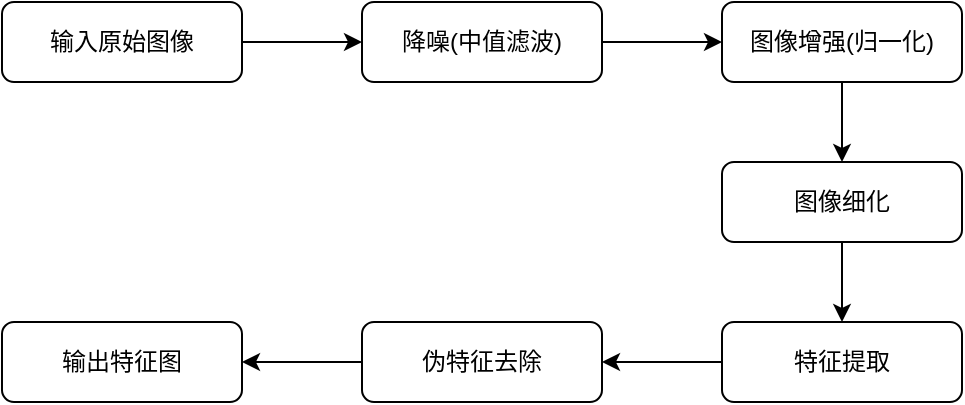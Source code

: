 <mxfile version="15.7.3" type="device"><diagram id="C5RBs43oDa-KdzZeNtuy" name="Page-1"><mxGraphModel dx="1038" dy="631" grid="1" gridSize="10" guides="1" tooltips="1" connect="1" arrows="1" fold="1" page="1" pageScale="1" pageWidth="827" pageHeight="1169" math="0" shadow="0"><root><mxCell id="WIyWlLk6GJQsqaUBKTNV-0"/><mxCell id="WIyWlLk6GJQsqaUBKTNV-1" parent="WIyWlLk6GJQsqaUBKTNV-0"/><mxCell id="l8MJ0XsJu2gK6tEL6n9y-7" value="" style="edgeStyle=orthogonalEdgeStyle;rounded=0;orthogonalLoop=1;jettySize=auto;html=1;" edge="1" parent="WIyWlLk6GJQsqaUBKTNV-1" source="WIyWlLk6GJQsqaUBKTNV-3" target="WIyWlLk6GJQsqaUBKTNV-7"><mxGeometry relative="1" as="geometry"/></mxCell><mxCell id="WIyWlLk6GJQsqaUBKTNV-3" value="输入原始图像" style="rounded=1;whiteSpace=wrap;html=1;fontSize=12;glass=0;strokeWidth=1;shadow=0;" parent="WIyWlLk6GJQsqaUBKTNV-1" vertex="1"><mxGeometry x="120" y="80" width="120" height="40" as="geometry"/></mxCell><mxCell id="l8MJ0XsJu2gK6tEL6n9y-8" value="" style="edgeStyle=orthogonalEdgeStyle;rounded=0;orthogonalLoop=1;jettySize=auto;html=1;" edge="1" parent="WIyWlLk6GJQsqaUBKTNV-1" source="WIyWlLk6GJQsqaUBKTNV-7" target="l8MJ0XsJu2gK6tEL6n9y-2"><mxGeometry relative="1" as="geometry"/></mxCell><mxCell id="WIyWlLk6GJQsqaUBKTNV-7" value="降噪(中值滤波)" style="rounded=1;whiteSpace=wrap;html=1;fontSize=12;glass=0;strokeWidth=1;shadow=0;" parent="WIyWlLk6GJQsqaUBKTNV-1" vertex="1"><mxGeometry x="300" y="80" width="120" height="40" as="geometry"/></mxCell><mxCell id="l8MJ0XsJu2gK6tEL6n9y-13" value="" style="edgeStyle=orthogonalEdgeStyle;rounded=0;orthogonalLoop=1;jettySize=auto;html=1;" edge="1" parent="WIyWlLk6GJQsqaUBKTNV-1" source="WIyWlLk6GJQsqaUBKTNV-11" target="WIyWlLk6GJQsqaUBKTNV-12"><mxGeometry relative="1" as="geometry"/></mxCell><mxCell id="WIyWlLk6GJQsqaUBKTNV-11" value="特征提取" style="rounded=1;whiteSpace=wrap;html=1;fontSize=12;glass=0;strokeWidth=1;shadow=0;" parent="WIyWlLk6GJQsqaUBKTNV-1" vertex="1"><mxGeometry x="480" y="240" width="120" height="40" as="geometry"/></mxCell><mxCell id="l8MJ0XsJu2gK6tEL6n9y-14" value="" style="edgeStyle=orthogonalEdgeStyle;rounded=0;orthogonalLoop=1;jettySize=auto;html=1;" edge="1" parent="WIyWlLk6GJQsqaUBKTNV-1" source="WIyWlLk6GJQsqaUBKTNV-12" target="l8MJ0XsJu2gK6tEL6n9y-10"><mxGeometry relative="1" as="geometry"/></mxCell><mxCell id="WIyWlLk6GJQsqaUBKTNV-12" value="伪特征去除" style="rounded=1;whiteSpace=wrap;html=1;fontSize=12;glass=0;strokeWidth=1;shadow=0;" parent="WIyWlLk6GJQsqaUBKTNV-1" vertex="1"><mxGeometry x="300" y="240" width="120" height="40" as="geometry"/></mxCell><mxCell id="l8MJ0XsJu2gK6tEL6n9y-11" value="" style="edgeStyle=orthogonalEdgeStyle;rounded=0;orthogonalLoop=1;jettySize=auto;html=1;" edge="1" parent="WIyWlLk6GJQsqaUBKTNV-1" source="l8MJ0XsJu2gK6tEL6n9y-2" target="l8MJ0XsJu2gK6tEL6n9y-4"><mxGeometry relative="1" as="geometry"/></mxCell><mxCell id="l8MJ0XsJu2gK6tEL6n9y-2" value="图像增强(归一化)" style="rounded=1;whiteSpace=wrap;html=1;" vertex="1" parent="WIyWlLk6GJQsqaUBKTNV-1"><mxGeometry x="480" y="80" width="120" height="40" as="geometry"/></mxCell><mxCell id="l8MJ0XsJu2gK6tEL6n9y-12" value="" style="edgeStyle=orthogonalEdgeStyle;rounded=0;orthogonalLoop=1;jettySize=auto;html=1;" edge="1" parent="WIyWlLk6GJQsqaUBKTNV-1" source="l8MJ0XsJu2gK6tEL6n9y-4" target="WIyWlLk6GJQsqaUBKTNV-11"><mxGeometry relative="1" as="geometry"/></mxCell><mxCell id="l8MJ0XsJu2gK6tEL6n9y-4" value="图像细化" style="rounded=1;whiteSpace=wrap;html=1;" vertex="1" parent="WIyWlLk6GJQsqaUBKTNV-1"><mxGeometry x="480" y="160" width="120" height="40" as="geometry"/></mxCell><mxCell id="l8MJ0XsJu2gK6tEL6n9y-10" value="输出特征图" style="rounded=1;whiteSpace=wrap;html=1;" vertex="1" parent="WIyWlLk6GJQsqaUBKTNV-1"><mxGeometry x="120" y="240" width="120" height="40" as="geometry"/></mxCell></root></mxGraphModel></diagram></mxfile>